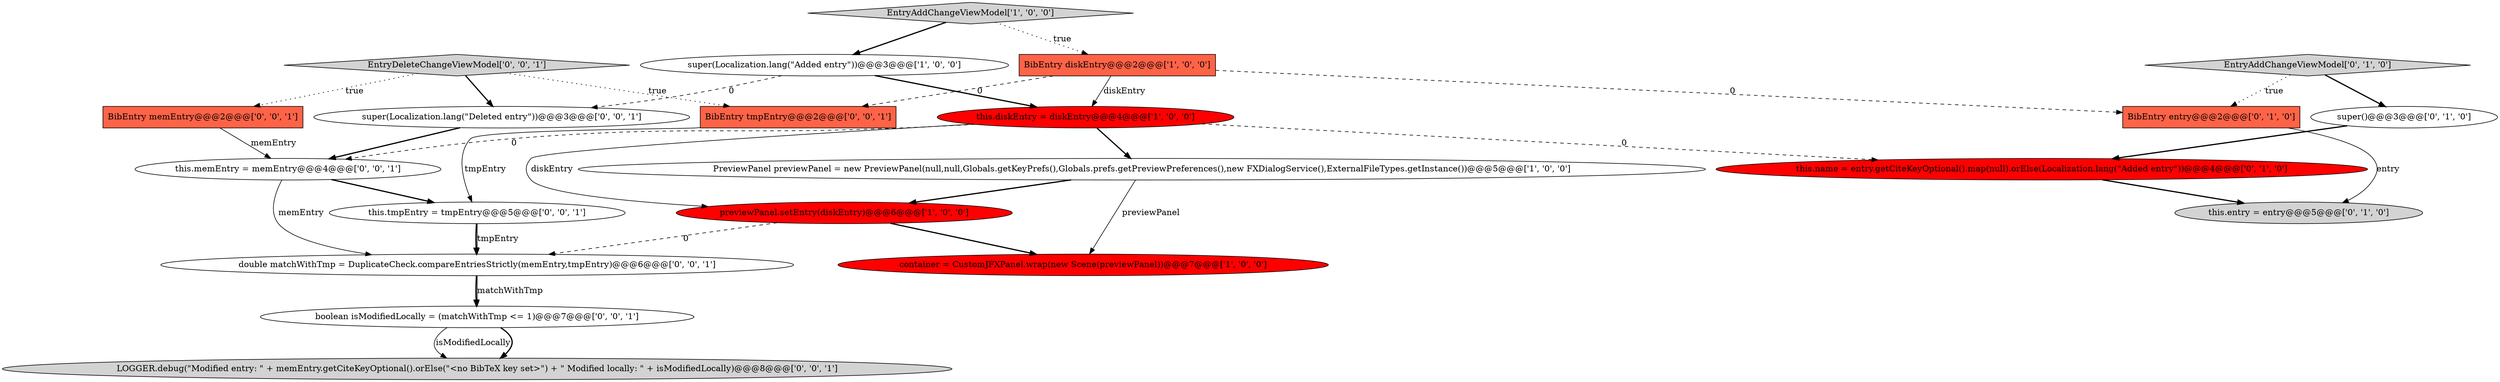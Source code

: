 digraph {
4 [style = filled, label = "PreviewPanel previewPanel = new PreviewPanel(null,null,Globals.getKeyPrefs(),Globals.prefs.getPreviewPreferences(),new FXDialogService(),ExternalFileTypes.getInstance())@@@5@@@['1', '0', '0']", fillcolor = white, shape = ellipse image = "AAA0AAABBB1BBB"];
8 [style = filled, label = "EntryAddChangeViewModel['0', '1', '0']", fillcolor = lightgray, shape = diamond image = "AAA0AAABBB2BBB"];
2 [style = filled, label = "previewPanel.setEntry(diskEntry)@@@6@@@['1', '0', '0']", fillcolor = red, shape = ellipse image = "AAA1AAABBB1BBB"];
15 [style = filled, label = "super(Localization.lang(\"Deleted entry\"))@@@3@@@['0', '0', '1']", fillcolor = white, shape = ellipse image = "AAA0AAABBB3BBB"];
20 [style = filled, label = "LOGGER.debug(\"Modified entry: \" + memEntry.getCiteKeyOptional().orElse(\"<no BibTeX key set>\") + \" Modified locally: \" + isModifiedLocally)@@@8@@@['0', '0', '1']", fillcolor = lightgray, shape = ellipse image = "AAA0AAABBB3BBB"];
3 [style = filled, label = "container = CustomJFXPanel.wrap(new Scene(previewPanel))@@@7@@@['1', '0', '0']", fillcolor = red, shape = ellipse image = "AAA1AAABBB1BBB"];
19 [style = filled, label = "this.tmpEntry = tmpEntry@@@5@@@['0', '0', '1']", fillcolor = white, shape = ellipse image = "AAA0AAABBB3BBB"];
12 [style = filled, label = "BibEntry memEntry@@@2@@@['0', '0', '1']", fillcolor = tomato, shape = box image = "AAA0AAABBB3BBB"];
14 [style = filled, label = "BibEntry tmpEntry@@@2@@@['0', '0', '1']", fillcolor = tomato, shape = box image = "AAA0AAABBB3BBB"];
9 [style = filled, label = "BibEntry entry@@@2@@@['0', '1', '0']", fillcolor = tomato, shape = box image = "AAA1AAABBB2BBB"];
10 [style = filled, label = "this.entry = entry@@@5@@@['0', '1', '0']", fillcolor = lightgray, shape = ellipse image = "AAA0AAABBB2BBB"];
5 [style = filled, label = "BibEntry diskEntry@@@2@@@['1', '0', '0']", fillcolor = tomato, shape = box image = "AAA1AAABBB1BBB"];
6 [style = filled, label = "EntryAddChangeViewModel['1', '0', '0']", fillcolor = lightgray, shape = diamond image = "AAA0AAABBB1BBB"];
11 [style = filled, label = "this.name = entry.getCiteKeyOptional().map(null).orElse(Localization.lang(\"Added entry\"))@@@4@@@['0', '1', '0']", fillcolor = red, shape = ellipse image = "AAA1AAABBB2BBB"];
18 [style = filled, label = "this.memEntry = memEntry@@@4@@@['0', '0', '1']", fillcolor = white, shape = ellipse image = "AAA0AAABBB3BBB"];
17 [style = filled, label = "EntryDeleteChangeViewModel['0', '0', '1']", fillcolor = lightgray, shape = diamond image = "AAA0AAABBB3BBB"];
0 [style = filled, label = "super(Localization.lang(\"Added entry\"))@@@3@@@['1', '0', '0']", fillcolor = white, shape = ellipse image = "AAA0AAABBB1BBB"];
1 [style = filled, label = "this.diskEntry = diskEntry@@@4@@@['1', '0', '0']", fillcolor = red, shape = ellipse image = "AAA1AAABBB1BBB"];
13 [style = filled, label = "boolean isModifiedLocally = (matchWithTmp <= 1)@@@7@@@['0', '0', '1']", fillcolor = white, shape = ellipse image = "AAA0AAABBB3BBB"];
7 [style = filled, label = "super()@@@3@@@['0', '1', '0']", fillcolor = white, shape = ellipse image = "AAA0AAABBB2BBB"];
16 [style = filled, label = "double matchWithTmp = DuplicateCheck.compareEntriesStrictly(memEntry,tmpEntry)@@@6@@@['0', '0', '1']", fillcolor = white, shape = ellipse image = "AAA0AAABBB3BBB"];
1->4 [style = bold, label=""];
16->13 [style = bold, label=""];
7->11 [style = bold, label=""];
5->14 [style = dashed, label="0"];
9->10 [style = solid, label="entry"];
1->2 [style = solid, label="diskEntry"];
2->3 [style = bold, label=""];
13->20 [style = solid, label="isModifiedLocally"];
18->19 [style = bold, label=""];
17->14 [style = dotted, label="true"];
0->15 [style = dashed, label="0"];
5->9 [style = dashed, label="0"];
6->0 [style = bold, label=""];
12->18 [style = solid, label="memEntry"];
4->2 [style = bold, label=""];
1->18 [style = dashed, label="0"];
4->3 [style = solid, label="previewPanel"];
15->18 [style = bold, label=""];
14->19 [style = solid, label="tmpEntry"];
8->7 [style = bold, label=""];
19->16 [style = bold, label=""];
18->16 [style = solid, label="memEntry"];
17->12 [style = dotted, label="true"];
11->10 [style = bold, label=""];
1->11 [style = dashed, label="0"];
0->1 [style = bold, label=""];
2->16 [style = dashed, label="0"];
19->16 [style = solid, label="tmpEntry"];
17->15 [style = bold, label=""];
16->13 [style = solid, label="matchWithTmp"];
8->9 [style = dotted, label="true"];
5->1 [style = solid, label="diskEntry"];
6->5 [style = dotted, label="true"];
13->20 [style = bold, label=""];
}
